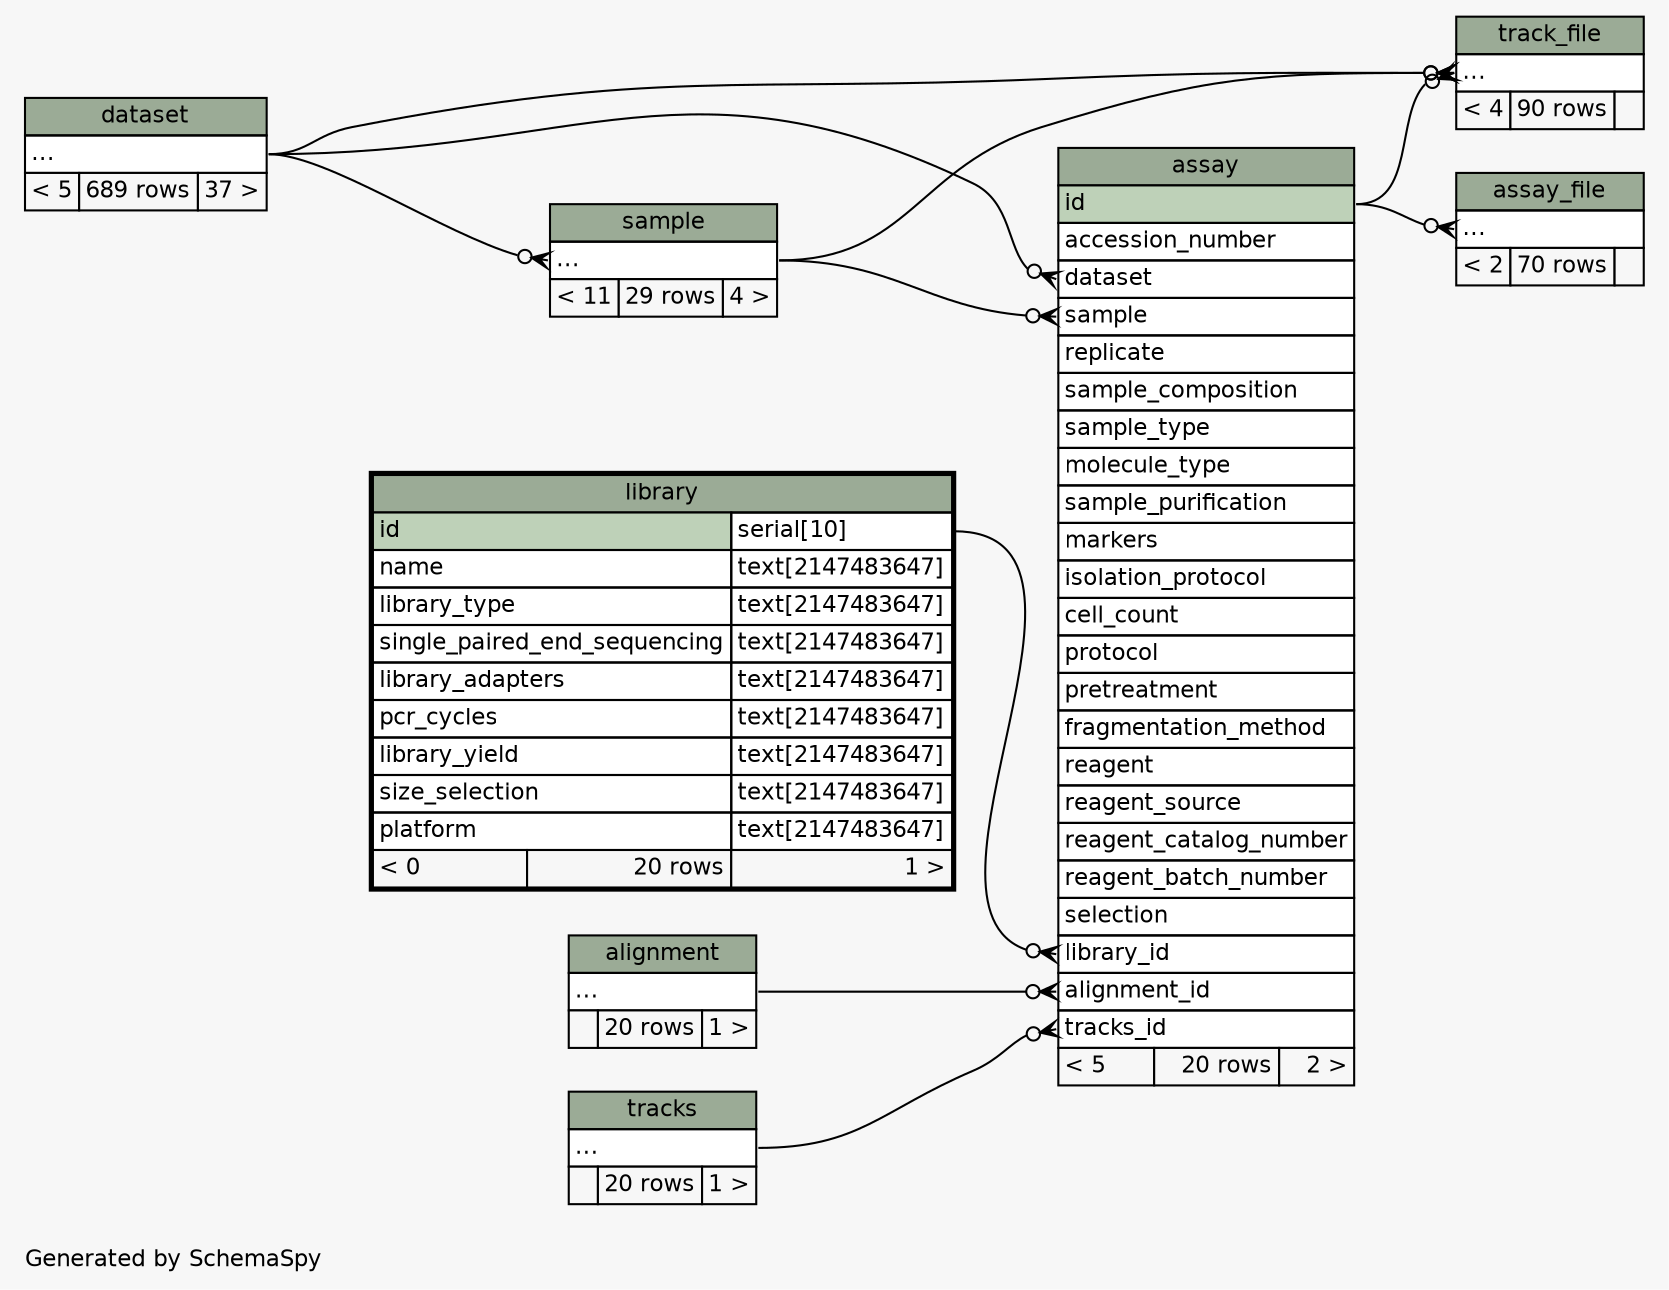 // dot 2.38.0 on Linux 4.4.0-53-generic
// SchemaSpy rev 590
digraph "twoDegreesRelationshipsDiagram" {
  graph [
    rankdir="RL"
    bgcolor="#f7f7f7"
    label="\nGenerated by SchemaSpy"
    labeljust="l"
    nodesep="0.18"
    ranksep="0.46"
    fontname="Helvetica"
    fontsize="11"
  ];
  node [
    fontname="Helvetica"
    fontsize="11"
    shape="plaintext"
  ];
  edge [
    arrowsize="0.8"
  ];
  "assay":"alignment_id":w -> "alignment":"elipses":e [arrowhead=none dir=back arrowtail=crowodot];
  "assay":"dataset":w -> "dataset":"elipses":e [arrowhead=none dir=back arrowtail=crowodot];
  "assay":"library_id":w -> "library":"id.type":e [arrowhead=none dir=back arrowtail=crowodot];
  "assay":"sample":w -> "sample":"elipses":e [arrowhead=none dir=back arrowtail=crowodot];
  "assay":"tracks_id":w -> "tracks":"elipses":e [arrowhead=none dir=back arrowtail=crowodot];
  "assay_file":"elipses":w -> "assay":"id":e [arrowhead=none dir=back arrowtail=crowodot];
  "sample":"elipses":w -> "dataset":"elipses":e [arrowhead=none dir=back arrowtail=crowodot];
  "track_file":"elipses":w -> "assay":"id":e [arrowhead=none dir=back arrowtail=crowodot];
  "track_file":"elipses":w -> "dataset":"elipses":e [arrowhead=none dir=back arrowtail=crowodot];
  "track_file":"elipses":w -> "sample":"elipses":e [arrowhead=none dir=back arrowtail=crowodot];
  "alignment" [
    label=<
    <TABLE BORDER="0" CELLBORDER="1" CELLSPACING="0" BGCOLOR="#ffffff">
      <TR><TD COLSPAN="3" BGCOLOR="#9bab96" ALIGN="CENTER">alignment</TD></TR>
      <TR><TD PORT="elipses" COLSPAN="3" ALIGN="LEFT">...</TD></TR>
      <TR><TD ALIGN="LEFT" BGCOLOR="#f7f7f7">  </TD><TD ALIGN="RIGHT" BGCOLOR="#f7f7f7">20 rows</TD><TD ALIGN="RIGHT" BGCOLOR="#f7f7f7">1 &gt;</TD></TR>
    </TABLE>>
    URL="alignment.html"
    tooltip="alignment"
  ];
  "assay" [
    label=<
    <TABLE BORDER="0" CELLBORDER="1" CELLSPACING="0" BGCOLOR="#ffffff">
      <TR><TD COLSPAN="3" BGCOLOR="#9bab96" ALIGN="CENTER">assay</TD></TR>
      <TR><TD PORT="id" COLSPAN="3" BGCOLOR="#bed1b8" ALIGN="LEFT">id</TD></TR>
      <TR><TD PORT="accession_number" COLSPAN="3" ALIGN="LEFT">accession_number</TD></TR>
      <TR><TD PORT="dataset" COLSPAN="3" ALIGN="LEFT">dataset</TD></TR>
      <TR><TD PORT="sample" COLSPAN="3" ALIGN="LEFT">sample</TD></TR>
      <TR><TD PORT="replicate" COLSPAN="3" ALIGN="LEFT">replicate</TD></TR>
      <TR><TD PORT="sample_composition" COLSPAN="3" ALIGN="LEFT">sample_composition</TD></TR>
      <TR><TD PORT="sample_type" COLSPAN="3" ALIGN="LEFT">sample_type</TD></TR>
      <TR><TD PORT="molecule_type" COLSPAN="3" ALIGN="LEFT">molecule_type</TD></TR>
      <TR><TD PORT="sample_purification" COLSPAN="3" ALIGN="LEFT">sample_purification</TD></TR>
      <TR><TD PORT="markers" COLSPAN="3" ALIGN="LEFT">markers</TD></TR>
      <TR><TD PORT="isolation_protocol" COLSPAN="3" ALIGN="LEFT">isolation_protocol</TD></TR>
      <TR><TD PORT="cell_count" COLSPAN="3" ALIGN="LEFT">cell_count</TD></TR>
      <TR><TD PORT="protocol" COLSPAN="3" ALIGN="LEFT">protocol</TD></TR>
      <TR><TD PORT="pretreatment" COLSPAN="3" ALIGN="LEFT">pretreatment</TD></TR>
      <TR><TD PORT="fragmentation_method" COLSPAN="3" ALIGN="LEFT">fragmentation_method</TD></TR>
      <TR><TD PORT="reagent" COLSPAN="3" ALIGN="LEFT">reagent</TD></TR>
      <TR><TD PORT="reagent_source" COLSPAN="3" ALIGN="LEFT">reagent_source</TD></TR>
      <TR><TD PORT="reagent_catalog_number" COLSPAN="3" ALIGN="LEFT">reagent_catalog_number</TD></TR>
      <TR><TD PORT="reagent_batch_number" COLSPAN="3" ALIGN="LEFT">reagent_batch_number</TD></TR>
      <TR><TD PORT="selection" COLSPAN="3" ALIGN="LEFT">selection</TD></TR>
      <TR><TD PORT="library_id" COLSPAN="3" ALIGN="LEFT">library_id</TD></TR>
      <TR><TD PORT="alignment_id" COLSPAN="3" ALIGN="LEFT">alignment_id</TD></TR>
      <TR><TD PORT="tracks_id" COLSPAN="3" ALIGN="LEFT">tracks_id</TD></TR>
      <TR><TD ALIGN="LEFT" BGCOLOR="#f7f7f7">&lt; 5</TD><TD ALIGN="RIGHT" BGCOLOR="#f7f7f7">20 rows</TD><TD ALIGN="RIGHT" BGCOLOR="#f7f7f7">2 &gt;</TD></TR>
    </TABLE>>
    URL="assay.html"
    tooltip="assay"
  ];
  "assay_file" [
    label=<
    <TABLE BORDER="0" CELLBORDER="1" CELLSPACING="0" BGCOLOR="#ffffff">
      <TR><TD COLSPAN="3" BGCOLOR="#9bab96" ALIGN="CENTER">assay_file</TD></TR>
      <TR><TD PORT="elipses" COLSPAN="3" ALIGN="LEFT">...</TD></TR>
      <TR><TD ALIGN="LEFT" BGCOLOR="#f7f7f7">&lt; 2</TD><TD ALIGN="RIGHT" BGCOLOR="#f7f7f7">70 rows</TD><TD ALIGN="RIGHT" BGCOLOR="#f7f7f7">  </TD></TR>
    </TABLE>>
    URL="assay_file.html"
    tooltip="assay_file"
  ];
  "dataset" [
    label=<
    <TABLE BORDER="0" CELLBORDER="1" CELLSPACING="0" BGCOLOR="#ffffff">
      <TR><TD COLSPAN="3" BGCOLOR="#9bab96" ALIGN="CENTER">dataset</TD></TR>
      <TR><TD PORT="elipses" COLSPAN="3" ALIGN="LEFT">...</TD></TR>
      <TR><TD ALIGN="LEFT" BGCOLOR="#f7f7f7">&lt; 5</TD><TD ALIGN="RIGHT" BGCOLOR="#f7f7f7">689 rows</TD><TD ALIGN="RIGHT" BGCOLOR="#f7f7f7">37 &gt;</TD></TR>
    </TABLE>>
    URL="dataset.html"
    tooltip="dataset"
  ];
  "library" [
    label=<
    <TABLE BORDER="2" CELLBORDER="1" CELLSPACING="0" BGCOLOR="#ffffff">
      <TR><TD COLSPAN="3" BGCOLOR="#9bab96" ALIGN="CENTER">library</TD></TR>
      <TR><TD PORT="id" COLSPAN="2" BGCOLOR="#bed1b8" ALIGN="LEFT">id</TD><TD PORT="id.type" ALIGN="LEFT">serial[10]</TD></TR>
      <TR><TD PORT="name" COLSPAN="2" ALIGN="LEFT">name</TD><TD PORT="name.type" ALIGN="LEFT">text[2147483647]</TD></TR>
      <TR><TD PORT="library_type" COLSPAN="2" ALIGN="LEFT">library_type</TD><TD PORT="library_type.type" ALIGN="LEFT">text[2147483647]</TD></TR>
      <TR><TD PORT="single_paired_end_sequencing" COLSPAN="2" ALIGN="LEFT">single_paired_end_sequencing</TD><TD PORT="single_paired_end_sequencing.type" ALIGN="LEFT">text[2147483647]</TD></TR>
      <TR><TD PORT="library_adapters" COLSPAN="2" ALIGN="LEFT">library_adapters</TD><TD PORT="library_adapters.type" ALIGN="LEFT">text[2147483647]</TD></TR>
      <TR><TD PORT="pcr_cycles" COLSPAN="2" ALIGN="LEFT">pcr_cycles</TD><TD PORT="pcr_cycles.type" ALIGN="LEFT">text[2147483647]</TD></TR>
      <TR><TD PORT="library_yield" COLSPAN="2" ALIGN="LEFT">library_yield</TD><TD PORT="library_yield.type" ALIGN="LEFT">text[2147483647]</TD></TR>
      <TR><TD PORT="size_selection" COLSPAN="2" ALIGN="LEFT">size_selection</TD><TD PORT="size_selection.type" ALIGN="LEFT">text[2147483647]</TD></TR>
      <TR><TD PORT="platform" COLSPAN="2" ALIGN="LEFT">platform</TD><TD PORT="platform.type" ALIGN="LEFT">text[2147483647]</TD></TR>
      <TR><TD ALIGN="LEFT" BGCOLOR="#f7f7f7">&lt; 0</TD><TD ALIGN="RIGHT" BGCOLOR="#f7f7f7">20 rows</TD><TD ALIGN="RIGHT" BGCOLOR="#f7f7f7">1 &gt;</TD></TR>
    </TABLE>>
    URL="library.html"
    tooltip="library"
  ];
  "sample" [
    label=<
    <TABLE BORDER="0" CELLBORDER="1" CELLSPACING="0" BGCOLOR="#ffffff">
      <TR><TD COLSPAN="3" BGCOLOR="#9bab96" ALIGN="CENTER">sample</TD></TR>
      <TR><TD PORT="elipses" COLSPAN="3" ALIGN="LEFT">...</TD></TR>
      <TR><TD ALIGN="LEFT" BGCOLOR="#f7f7f7">&lt; 11</TD><TD ALIGN="RIGHT" BGCOLOR="#f7f7f7">29 rows</TD><TD ALIGN="RIGHT" BGCOLOR="#f7f7f7">4 &gt;</TD></TR>
    </TABLE>>
    URL="sample.html"
    tooltip="sample"
  ];
  "track_file" [
    label=<
    <TABLE BORDER="0" CELLBORDER="1" CELLSPACING="0" BGCOLOR="#ffffff">
      <TR><TD COLSPAN="3" BGCOLOR="#9bab96" ALIGN="CENTER">track_file</TD></TR>
      <TR><TD PORT="elipses" COLSPAN="3" ALIGN="LEFT">...</TD></TR>
      <TR><TD ALIGN="LEFT" BGCOLOR="#f7f7f7">&lt; 4</TD><TD ALIGN="RIGHT" BGCOLOR="#f7f7f7">90 rows</TD><TD ALIGN="RIGHT" BGCOLOR="#f7f7f7">  </TD></TR>
    </TABLE>>
    URL="track_file.html"
    tooltip="track_file"
  ];
  "tracks" [
    label=<
    <TABLE BORDER="0" CELLBORDER="1" CELLSPACING="0" BGCOLOR="#ffffff">
      <TR><TD COLSPAN="3" BGCOLOR="#9bab96" ALIGN="CENTER">tracks</TD></TR>
      <TR><TD PORT="elipses" COLSPAN="3" ALIGN="LEFT">...</TD></TR>
      <TR><TD ALIGN="LEFT" BGCOLOR="#f7f7f7">  </TD><TD ALIGN="RIGHT" BGCOLOR="#f7f7f7">20 rows</TD><TD ALIGN="RIGHT" BGCOLOR="#f7f7f7">1 &gt;</TD></TR>
    </TABLE>>
    URL="tracks.html"
    tooltip="tracks"
  ];
}
